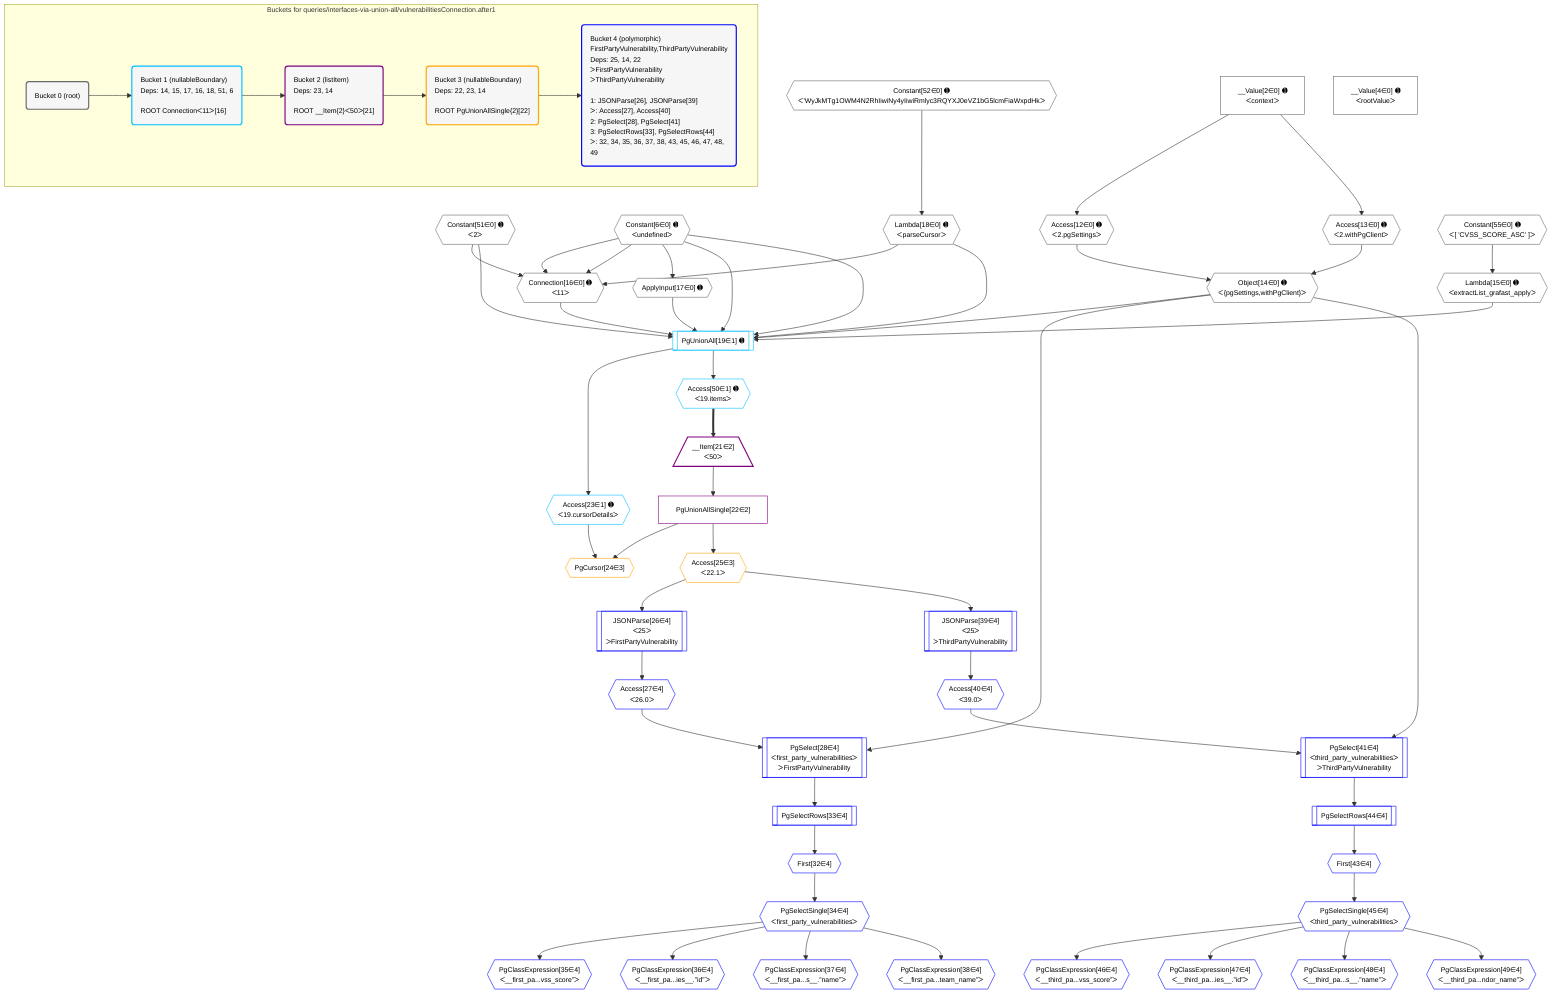 %%{init: {'themeVariables': { 'fontSize': '12px'}}}%%
graph TD
    classDef path fill:#eee,stroke:#000,color:#000
    classDef plan fill:#fff,stroke-width:1px,color:#000
    classDef itemplan fill:#fff,stroke-width:2px,color:#000
    classDef unbatchedplan fill:#dff,stroke-width:1px,color:#000
    classDef sideeffectplan fill:#fcc,stroke-width:2px,color:#000
    classDef bucket fill:#f6f6f6,color:#000,stroke-width:2px,text-align:left


    %% plan dependencies
    Connection16{{"Connection[16∈0] ➊<br />ᐸ11ᐳ"}}:::plan
    Constant51{{"Constant[51∈0] ➊<br />ᐸ2ᐳ"}}:::plan
    Constant6{{"Constant[6∈0] ➊<br />ᐸundefinedᐳ"}}:::plan
    Lambda18{{"Lambda[18∈0] ➊<br />ᐸparseCursorᐳ"}}:::plan
    Constant51 & Constant6 & Constant6 & Lambda18 --> Connection16
    Object14{{"Object[14∈0] ➊<br />ᐸ{pgSettings,withPgClient}ᐳ"}}:::plan
    Access12{{"Access[12∈0] ➊<br />ᐸ2.pgSettingsᐳ"}}:::plan
    Access13{{"Access[13∈0] ➊<br />ᐸ2.withPgClientᐳ"}}:::plan
    Access12 & Access13 --> Object14
    __Value2["__Value[2∈0] ➊<br />ᐸcontextᐳ"]:::plan
    __Value2 --> Access12
    __Value2 --> Access13
    Lambda15{{"Lambda[15∈0] ➊<br />ᐸextractList_grafast_applyᐳ"}}:::plan
    Constant55{{"Constant[55∈0] ➊<br />ᐸ[ 'CVSS_SCORE_ASC' ]ᐳ"}}:::plan
    Constant55 --> Lambda15
    ApplyInput17{{"ApplyInput[17∈0] ➊"}}:::plan
    Constant6 --> ApplyInput17
    Constant52{{"Constant[52∈0] ➊<br />ᐸ'WyJkMTg1OWM4N2RhIiwiNy4yIiwiRmlyc3RQYXJ0eVZ1bG5lcmFiaWxpdHkᐳ"}}:::plan
    Constant52 --> Lambda18
    __Value4["__Value[4∈0] ➊<br />ᐸrootValueᐳ"]:::plan
    PgUnionAll19[["PgUnionAll[19∈1] ➊"]]:::plan
    Object14 & Lambda15 & ApplyInput17 & Connection16 & Lambda18 & Constant51 & Constant6 & Constant6 --> PgUnionAll19
    Access23{{"Access[23∈1] ➊<br />ᐸ19.cursorDetailsᐳ"}}:::plan
    PgUnionAll19 --> Access23
    Access50{{"Access[50∈1] ➊<br />ᐸ19.itemsᐳ"}}:::plan
    PgUnionAll19 --> Access50
    __Item21[/"__Item[21∈2]<br />ᐸ50ᐳ"\]:::itemplan
    Access50 ==> __Item21
    PgUnionAllSingle22["PgUnionAllSingle[22∈2]"]:::plan
    __Item21 --> PgUnionAllSingle22
    PgCursor24{{"PgCursor[24∈3]"}}:::plan
    PgUnionAllSingle22 & Access23 --> PgCursor24
    Access25{{"Access[25∈3]<br />ᐸ22.1ᐳ"}}:::plan
    PgUnionAllSingle22 --> Access25
    PgSelect28[["PgSelect[28∈4]<br />ᐸfirst_party_vulnerabilitiesᐳ<br />ᐳFirstPartyVulnerability"]]:::plan
    Access27{{"Access[27∈4]<br />ᐸ26.0ᐳ"}}:::plan
    Object14 & Access27 --> PgSelect28
    PgSelect41[["PgSelect[41∈4]<br />ᐸthird_party_vulnerabilitiesᐳ<br />ᐳThirdPartyVulnerability"]]:::plan
    Access40{{"Access[40∈4]<br />ᐸ39.0ᐳ"}}:::plan
    Object14 & Access40 --> PgSelect41
    JSONParse26[["JSONParse[26∈4]<br />ᐸ25ᐳ<br />ᐳFirstPartyVulnerability"]]:::plan
    Access25 --> JSONParse26
    JSONParse26 --> Access27
    First32{{"First[32∈4]"}}:::plan
    PgSelectRows33[["PgSelectRows[33∈4]"]]:::plan
    PgSelectRows33 --> First32
    PgSelect28 --> PgSelectRows33
    PgSelectSingle34{{"PgSelectSingle[34∈4]<br />ᐸfirst_party_vulnerabilitiesᐳ"}}:::plan
    First32 --> PgSelectSingle34
    PgClassExpression35{{"PgClassExpression[35∈4]<br />ᐸ__first_pa...vss_score”ᐳ"}}:::plan
    PgSelectSingle34 --> PgClassExpression35
    PgClassExpression36{{"PgClassExpression[36∈4]<br />ᐸ__first_pa...ies__.”id”ᐳ"}}:::plan
    PgSelectSingle34 --> PgClassExpression36
    PgClassExpression37{{"PgClassExpression[37∈4]<br />ᐸ__first_pa...s__.”name”ᐳ"}}:::plan
    PgSelectSingle34 --> PgClassExpression37
    PgClassExpression38{{"PgClassExpression[38∈4]<br />ᐸ__first_pa...team_name”ᐳ"}}:::plan
    PgSelectSingle34 --> PgClassExpression38
    JSONParse39[["JSONParse[39∈4]<br />ᐸ25ᐳ<br />ᐳThirdPartyVulnerability"]]:::plan
    Access25 --> JSONParse39
    JSONParse39 --> Access40
    First43{{"First[43∈4]"}}:::plan
    PgSelectRows44[["PgSelectRows[44∈4]"]]:::plan
    PgSelectRows44 --> First43
    PgSelect41 --> PgSelectRows44
    PgSelectSingle45{{"PgSelectSingle[45∈4]<br />ᐸthird_party_vulnerabilitiesᐳ"}}:::plan
    First43 --> PgSelectSingle45
    PgClassExpression46{{"PgClassExpression[46∈4]<br />ᐸ__third_pa...vss_score”ᐳ"}}:::plan
    PgSelectSingle45 --> PgClassExpression46
    PgClassExpression47{{"PgClassExpression[47∈4]<br />ᐸ__third_pa...ies__.”id”ᐳ"}}:::plan
    PgSelectSingle45 --> PgClassExpression47
    PgClassExpression48{{"PgClassExpression[48∈4]<br />ᐸ__third_pa...s__.”name”ᐳ"}}:::plan
    PgSelectSingle45 --> PgClassExpression48
    PgClassExpression49{{"PgClassExpression[49∈4]<br />ᐸ__third_pa...ndor_name”ᐳ"}}:::plan
    PgSelectSingle45 --> PgClassExpression49

    %% define steps

    subgraph "Buckets for queries/interfaces-via-union-all/vulnerabilitiesConnection.after1"
    Bucket0("Bucket 0 (root)"):::bucket
    classDef bucket0 stroke:#696969
    class Bucket0,__Value2,__Value4,Constant6,Access12,Access13,Object14,Lambda15,Connection16,ApplyInput17,Lambda18,Constant51,Constant52,Constant55 bucket0
    Bucket1("Bucket 1 (nullableBoundary)<br />Deps: 14, 15, 17, 16, 18, 51, 6<br /><br />ROOT Connectionᐸ11ᐳ[16]"):::bucket
    classDef bucket1 stroke:#00bfff
    class Bucket1,PgUnionAll19,Access23,Access50 bucket1
    Bucket2("Bucket 2 (listItem)<br />Deps: 23, 14<br /><br />ROOT __Item{2}ᐸ50ᐳ[21]"):::bucket
    classDef bucket2 stroke:#7f007f
    class Bucket2,__Item21,PgUnionAllSingle22 bucket2
    Bucket3("Bucket 3 (nullableBoundary)<br />Deps: 22, 23, 14<br /><br />ROOT PgUnionAllSingle{2}[22]"):::bucket
    classDef bucket3 stroke:#ffa500
    class Bucket3,PgCursor24,Access25 bucket3
    Bucket4("Bucket 4 (polymorphic)<br />FirstPartyVulnerability,ThirdPartyVulnerability<br />Deps: 25, 14, 22<br />ᐳFirstPartyVulnerability<br />ᐳThirdPartyVulnerability<br /><br />1: JSONParse[26], JSONParse[39]<br />ᐳ: Access[27], Access[40]<br />2: PgSelect[28], PgSelect[41]<br />3: PgSelectRows[33], PgSelectRows[44]<br />ᐳ: 32, 34, 35, 36, 37, 38, 43, 45, 46, 47, 48, 49"):::bucket
    classDef bucket4 stroke:#0000ff
    class Bucket4,JSONParse26,Access27,PgSelect28,First32,PgSelectRows33,PgSelectSingle34,PgClassExpression35,PgClassExpression36,PgClassExpression37,PgClassExpression38,JSONParse39,Access40,PgSelect41,First43,PgSelectRows44,PgSelectSingle45,PgClassExpression46,PgClassExpression47,PgClassExpression48,PgClassExpression49 bucket4
    Bucket0 --> Bucket1
    Bucket1 --> Bucket2
    Bucket2 --> Bucket3
    Bucket3 --> Bucket4
    end
